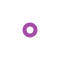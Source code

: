 {
  "$schema": "https://vega.github.io/schema/vega-lite/v3.json",
  "data": {"values": [{"a": 2}]},
  "mark": "point",
  "encoding": {},
  "config": {"mark": {"color": "purple"}}
}
